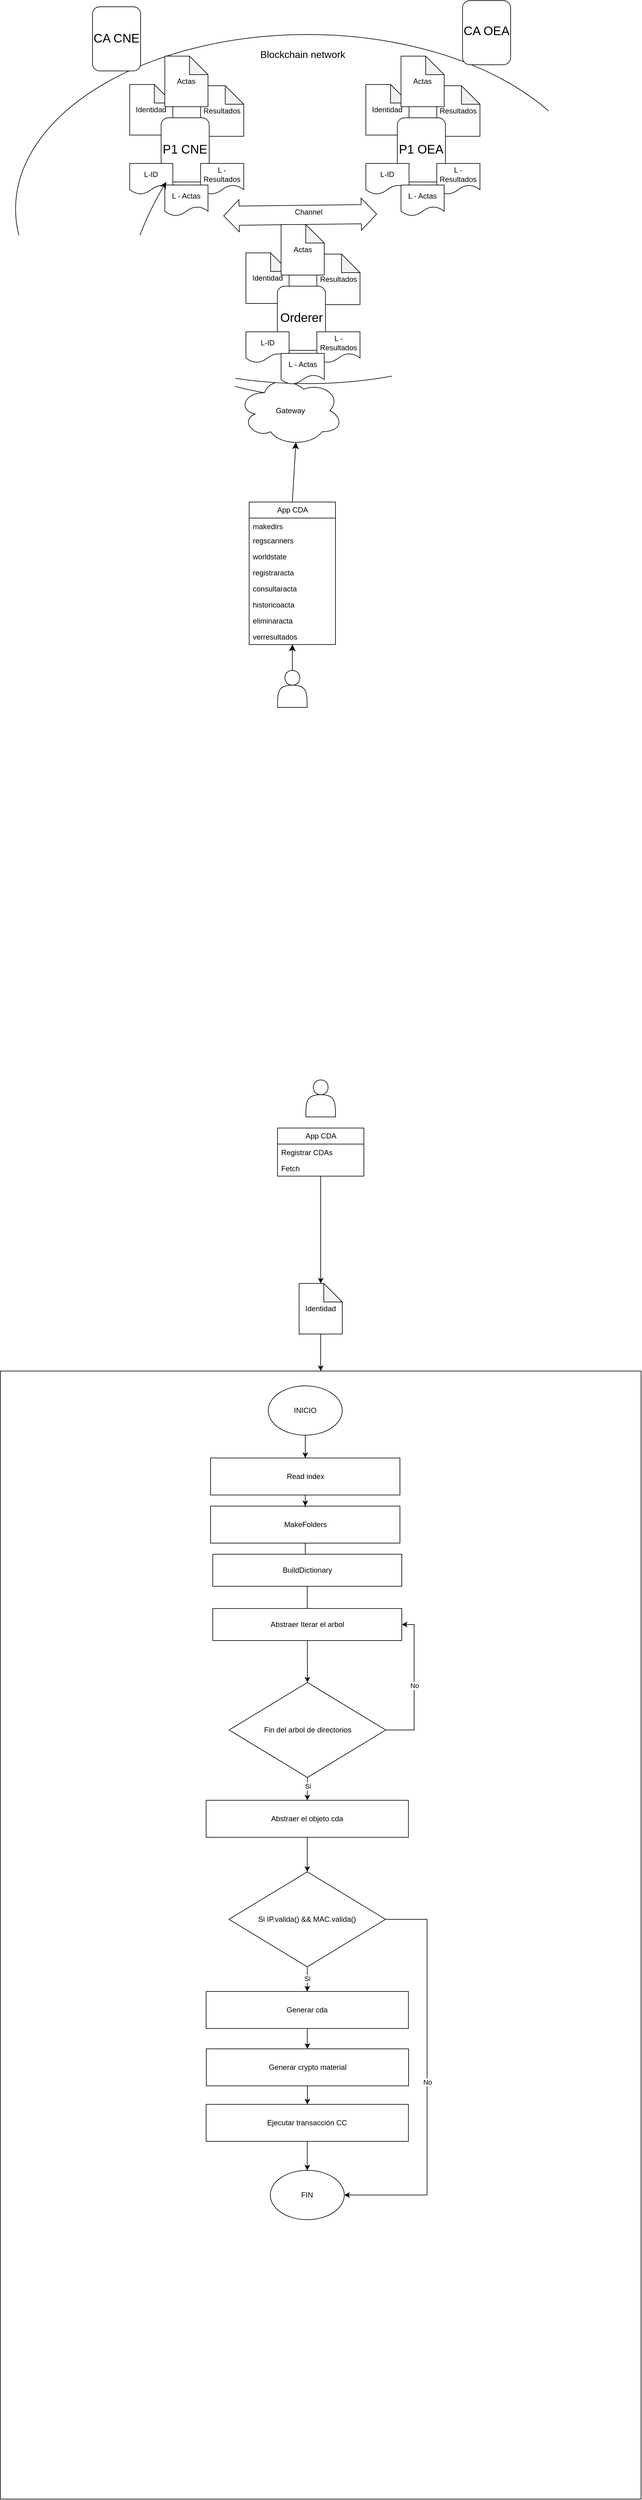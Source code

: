 <mxfile version="24.7.6" pages="2">
  <diagram name="Página-1" id="XdZ1UDOsBOBLOCC2Xxq1">
    <mxGraphModel dx="2905" dy="1943" grid="0" gridSize="10" guides="1" tooltips="1" connect="1" arrows="1" fold="1" page="0" pageScale="1" pageWidth="827" pageHeight="1169" math="0" shadow="0">
      <root>
        <mxCell id="0" />
        <mxCell id="1" parent="0" />
        <mxCell id="zVzXdsSc9gzONHGwE9---6" value="" style="shape=actor;whiteSpace=wrap;html=1;" parent="1" vertex="1">
          <mxGeometry x="326" y="789" width="48" height="60" as="geometry" />
        </mxCell>
        <mxCell id="zVzXdsSc9gzONHGwE9---10" style="edgeStyle=none;curved=1;rounded=0;orthogonalLoop=1;jettySize=auto;html=1;exitX=0.75;exitY=1;exitDx=0;exitDy=0;fontSize=12;startSize=8;endSize=8;" parent="1" edge="1">
          <mxGeometry relative="1" as="geometry">
            <mxPoint x="675.25" y="318" as="sourcePoint" />
            <mxPoint x="675.25" y="318" as="targetPoint" />
          </mxGeometry>
        </mxCell>
        <mxCell id="zVzXdsSc9gzONHGwE9---11" value="App CDA" style="swimlane;fontStyle=0;childLayout=stackLayout;horizontal=1;startSize=26;fillColor=none;horizontalStack=0;resizeParent=1;resizeParentMax=0;resizeLast=0;collapsible=1;marginBottom=0;html=1;" parent="1" vertex="1">
          <mxGeometry x="280" y="516" width="140" height="231" as="geometry">
            <mxRectangle x="278.25" y="513" width="85" height="26" as="alternateBounds" />
          </mxGeometry>
        </mxCell>
        <mxCell id="zVzXdsSc9gzONHGwE9---12" value="makedirs" style="text;strokeColor=none;fillColor=none;align=left;verticalAlign=top;spacingLeft=4;spacingRight=4;overflow=hidden;rotatable=0;points=[[0,0.5],[1,0.5]];portConstraint=eastwest;whiteSpace=wrap;html=1;" parent="zVzXdsSc9gzONHGwE9---11" vertex="1">
          <mxGeometry y="26" width="140" height="23" as="geometry" />
        </mxCell>
        <mxCell id="mU_uN5w__jOVhGOKRO5V-6" value="regscanners" style="text;strokeColor=none;fillColor=none;align=left;verticalAlign=top;spacingLeft=4;spacingRight=4;overflow=hidden;rotatable=0;points=[[0,0.5],[1,0.5]];portConstraint=eastwest;whiteSpace=wrap;html=1;" vertex="1" parent="zVzXdsSc9gzONHGwE9---11">
          <mxGeometry y="49" width="140" height="26" as="geometry" />
        </mxCell>
        <mxCell id="mU_uN5w__jOVhGOKRO5V-7" value="worldstate" style="text;strokeColor=none;fillColor=none;align=left;verticalAlign=top;spacingLeft=4;spacingRight=4;overflow=hidden;rotatable=0;points=[[0,0.5],[1,0.5]];portConstraint=eastwest;whiteSpace=wrap;html=1;" vertex="1" parent="zVzXdsSc9gzONHGwE9---11">
          <mxGeometry y="75" width="140" height="26" as="geometry" />
        </mxCell>
        <mxCell id="mU_uN5w__jOVhGOKRO5V-10" value="registraracta" style="text;strokeColor=none;fillColor=none;align=left;verticalAlign=top;spacingLeft=4;spacingRight=4;overflow=hidden;rotatable=0;points=[[0,0.5],[1,0.5]];portConstraint=eastwest;whiteSpace=wrap;html=1;" vertex="1" parent="zVzXdsSc9gzONHGwE9---11">
          <mxGeometry y="101" width="140" height="26" as="geometry" />
        </mxCell>
        <mxCell id="mU_uN5w__jOVhGOKRO5V-9" value="consultaracta" style="text;strokeColor=none;fillColor=none;align=left;verticalAlign=top;spacingLeft=4;spacingRight=4;overflow=hidden;rotatable=0;points=[[0,0.5],[1,0.5]];portConstraint=eastwest;whiteSpace=wrap;html=1;" vertex="1" parent="zVzXdsSc9gzONHGwE9---11">
          <mxGeometry y="127" width="140" height="26" as="geometry" />
        </mxCell>
        <mxCell id="mU_uN5w__jOVhGOKRO5V-11" value="historicoacta" style="text;strokeColor=none;fillColor=none;align=left;verticalAlign=top;spacingLeft=4;spacingRight=4;overflow=hidden;rotatable=0;points=[[0,0.5],[1,0.5]];portConstraint=eastwest;whiteSpace=wrap;html=1;" vertex="1" parent="zVzXdsSc9gzONHGwE9---11">
          <mxGeometry y="153" width="140" height="26" as="geometry" />
        </mxCell>
        <mxCell id="mU_uN5w__jOVhGOKRO5V-12" value="eliminaracta" style="text;strokeColor=none;fillColor=none;align=left;verticalAlign=top;spacingLeft=4;spacingRight=4;overflow=hidden;rotatable=0;points=[[0,0.5],[1,0.5]];portConstraint=eastwest;whiteSpace=wrap;html=1;" vertex="1" parent="zVzXdsSc9gzONHGwE9---11">
          <mxGeometry y="179" width="140" height="26" as="geometry" />
        </mxCell>
        <mxCell id="mU_uN5w__jOVhGOKRO5V-8" value="verresultados" style="text;strokeColor=none;fillColor=none;align=left;verticalAlign=top;spacingLeft=4;spacingRight=4;overflow=hidden;rotatable=0;points=[[0,0.5],[1,0.5]];portConstraint=eastwest;whiteSpace=wrap;html=1;" vertex="1" parent="zVzXdsSc9gzONHGwE9---11">
          <mxGeometry y="205" width="140" height="26" as="geometry" />
        </mxCell>
        <mxCell id="zVzXdsSc9gzONHGwE9---16" value="Gateway" style="ellipse;shape=cloud;whiteSpace=wrap;html=1;" parent="1" vertex="1">
          <mxGeometry x="262.25" y="310" width="170" height="115" as="geometry" />
        </mxCell>
        <mxCell id="zVzXdsSc9gzONHGwE9---18" value="" style="ellipse;whiteSpace=wrap;html=1;" parent="1" vertex="1">
          <mxGeometry x="-98.75" y="-242" width="946" height="566" as="geometry" />
        </mxCell>
        <mxCell id="zVzXdsSc9gzONHGwE9---19" value="Blockchain network" style="text;strokeColor=none;fillColor=none;html=1;align=center;verticalAlign=middle;whiteSpace=wrap;rounded=0;fontSize=16;" parent="1" vertex="1">
          <mxGeometry x="262.25" y="-225" width="210" height="30" as="geometry" />
        </mxCell>
        <mxCell id="zVzXdsSc9gzONHGwE9---22" value="" style="shape=flexArrow;endArrow=classic;startArrow=classic;html=1;rounded=0;fontSize=12;startSize=8;endSize=8;curved=1;width=31.111;" parent="1" edge="1">
          <mxGeometry width="100" height="100" relative="1" as="geometry">
            <mxPoint x="238.25" y="52" as="sourcePoint" />
            <mxPoint x="487.25" y="49" as="targetPoint" />
          </mxGeometry>
        </mxCell>
        <mxCell id="zVzXdsSc9gzONHGwE9---24" value="Channel" style="edgeLabel;html=1;align=center;verticalAlign=middle;resizable=0;points=[];fontSize=12;" parent="zVzXdsSc9gzONHGwE9---22" vertex="1" connectable="0">
          <mxGeometry x="0.108" y="5" relative="1" as="geometry">
            <mxPoint as="offset" />
          </mxGeometry>
        </mxCell>
        <mxCell id="zVzXdsSc9gzONHGwE9---26" value="Identidad" style="shape=note;whiteSpace=wrap;html=1;backgroundOutline=1;darkOpacity=0.05;" parent="1" vertex="1">
          <mxGeometry x="86.25" y="-161" width="70" height="82" as="geometry" />
        </mxCell>
        <mxCell id="zVzXdsSc9gzONHGwE9---29" value="Resultados" style="shape=note;whiteSpace=wrap;html=1;backgroundOutline=1;darkOpacity=0.05;" parent="1" vertex="1">
          <mxGeometry x="201.25" y="-159" width="70" height="82" as="geometry" />
        </mxCell>
        <mxCell id="zVzXdsSc9gzONHGwE9---30" value="Actas" style="shape=note;whiteSpace=wrap;html=1;backgroundOutline=1;darkOpacity=0.05;" parent="1" vertex="1">
          <mxGeometry x="143.25" y="-207" width="70" height="82" as="geometry" />
        </mxCell>
        <mxCell id="zVzXdsSc9gzONHGwE9---25" value="&lt;p style=&quot;line-height: 150%;&quot;&gt;&lt;font style=&quot;font-size: 20px;&quot;&gt;P1 CNE&lt;/font&gt;&lt;/p&gt;" style="rounded=1;whiteSpace=wrap;html=1;" parent="1" vertex="1">
          <mxGeometry x="137.25" y="-107" width="78" height="104" as="geometry" />
        </mxCell>
        <mxCell id="zVzXdsSc9gzONHGwE9---33" value="L-ID" style="shape=document;whiteSpace=wrap;html=1;boundedLbl=1;" parent="1" vertex="1">
          <mxGeometry x="86.25" y="-33" width="70" height="50" as="geometry" />
        </mxCell>
        <mxCell id="zVzXdsSc9gzONHGwE9---35" value="L - Resultados" style="shape=document;whiteSpace=wrap;html=1;boundedLbl=1;" parent="1" vertex="1">
          <mxGeometry x="201.25" y="-33" width="70" height="50" as="geometry" />
        </mxCell>
        <mxCell id="zVzXdsSc9gzONHGwE9---34" value="L - Actas" style="shape=document;whiteSpace=wrap;html=1;boundedLbl=1;" parent="1" vertex="1">
          <mxGeometry x="143.25" y="2" width="70" height="50" as="geometry" />
        </mxCell>
        <mxCell id="zVzXdsSc9gzONHGwE9---36" value="Identidad" style="shape=note;whiteSpace=wrap;html=1;backgroundOutline=1;darkOpacity=0.05;" parent="1" vertex="1">
          <mxGeometry x="469.25" y="-161" width="70" height="82" as="geometry" />
        </mxCell>
        <mxCell id="zVzXdsSc9gzONHGwE9---37" value="Resultados" style="shape=note;whiteSpace=wrap;html=1;backgroundOutline=1;darkOpacity=0.05;" parent="1" vertex="1">
          <mxGeometry x="584.25" y="-159" width="70" height="82" as="geometry" />
        </mxCell>
        <mxCell id="zVzXdsSc9gzONHGwE9---38" value="Actas" style="shape=note;whiteSpace=wrap;html=1;backgroundOutline=1;darkOpacity=0.05;" parent="1" vertex="1">
          <mxGeometry x="526.25" y="-207" width="70" height="82" as="geometry" />
        </mxCell>
        <mxCell id="zVzXdsSc9gzONHGwE9---39" value="&lt;p style=&quot;line-height: 150%;&quot;&gt;&lt;span style=&quot;font-size: 20px;&quot;&gt;P1 OEA&lt;/span&gt;&lt;/p&gt;" style="rounded=1;whiteSpace=wrap;html=1;" parent="1" vertex="1">
          <mxGeometry x="520.25" y="-107" width="78" height="104" as="geometry" />
        </mxCell>
        <mxCell id="zVzXdsSc9gzONHGwE9---40" value="L-ID" style="shape=document;whiteSpace=wrap;html=1;boundedLbl=1;" parent="1" vertex="1">
          <mxGeometry x="469.25" y="-33" width="70" height="50" as="geometry" />
        </mxCell>
        <mxCell id="zVzXdsSc9gzONHGwE9---41" value="L - Resultados" style="shape=document;whiteSpace=wrap;html=1;boundedLbl=1;" parent="1" vertex="1">
          <mxGeometry x="584.25" y="-33" width="70" height="50" as="geometry" />
        </mxCell>
        <mxCell id="zVzXdsSc9gzONHGwE9---42" value="L - Actas" style="shape=document;whiteSpace=wrap;html=1;boundedLbl=1;" parent="1" vertex="1">
          <mxGeometry x="526.25" y="2" width="70" height="50" as="geometry" />
        </mxCell>
        <mxCell id="zVzXdsSc9gzONHGwE9---43" value="Identidad" style="shape=note;whiteSpace=wrap;html=1;backgroundOutline=1;darkOpacity=0.05;" parent="1" vertex="1">
          <mxGeometry x="274.75" y="112" width="70" height="82" as="geometry" />
        </mxCell>
        <mxCell id="zVzXdsSc9gzONHGwE9---44" value="Resultados" style="shape=note;whiteSpace=wrap;html=1;backgroundOutline=1;darkOpacity=0.05;" parent="1" vertex="1">
          <mxGeometry x="389.75" y="114" width="70" height="82" as="geometry" />
        </mxCell>
        <mxCell id="zVzXdsSc9gzONHGwE9---45" value="Actas" style="shape=note;whiteSpace=wrap;html=1;backgroundOutline=1;darkOpacity=0.05;" parent="1" vertex="1">
          <mxGeometry x="331.75" y="66" width="70" height="82" as="geometry" />
        </mxCell>
        <mxCell id="zVzXdsSc9gzONHGwE9---46" value="&lt;p style=&quot;line-height: 150%;&quot;&gt;&lt;span style=&quot;font-size: 20px;&quot;&gt;Orderer&lt;/span&gt;&lt;/p&gt;" style="rounded=1;whiteSpace=wrap;html=1;" parent="1" vertex="1">
          <mxGeometry x="325.75" y="166" width="78" height="104" as="geometry" />
        </mxCell>
        <mxCell id="zVzXdsSc9gzONHGwE9---47" value="L-ID" style="shape=document;whiteSpace=wrap;html=1;boundedLbl=1;" parent="1" vertex="1">
          <mxGeometry x="274.75" y="240" width="70" height="50" as="geometry" />
        </mxCell>
        <mxCell id="zVzXdsSc9gzONHGwE9---48" value="L - Resultados" style="shape=document;whiteSpace=wrap;html=1;boundedLbl=1;" parent="1" vertex="1">
          <mxGeometry x="389.75" y="240" width="70" height="50" as="geometry" />
        </mxCell>
        <mxCell id="zVzXdsSc9gzONHGwE9---49" value="L - Actas" style="shape=document;whiteSpace=wrap;html=1;boundedLbl=1;" parent="1" vertex="1">
          <mxGeometry x="331.75" y="275" width="70" height="50" as="geometry" />
        </mxCell>
        <mxCell id="zVzXdsSc9gzONHGwE9---50" style="edgeStyle=none;curved=1;rounded=0;orthogonalLoop=1;jettySize=auto;html=1;entryX=0.5;entryY=1;entryDx=0;entryDy=0;fontSize=12;startSize=8;endSize=8;exitX=0.5;exitY=0;exitDx=0;exitDy=0;" parent="1" source="zVzXdsSc9gzONHGwE9---6" target="zVzXdsSc9gzONHGwE9---11" edge="1">
          <mxGeometry relative="1" as="geometry">
            <mxPoint x="335" y="780" as="sourcePoint" />
            <mxPoint x="337.03" y="635" as="targetPoint" />
          </mxGeometry>
        </mxCell>
        <mxCell id="zVzXdsSc9gzONHGwE9---51" style="edgeStyle=none;curved=1;rounded=0;orthogonalLoop=1;jettySize=auto;html=1;exitX=0.5;exitY=0;exitDx=0;exitDy=0;entryX=0.55;entryY=0.95;entryDx=0;entryDy=0;entryPerimeter=0;fontSize=12;startSize=8;endSize=8;" parent="1" source="zVzXdsSc9gzONHGwE9---11" target="zVzXdsSc9gzONHGwE9---16" edge="1">
          <mxGeometry relative="1" as="geometry" />
        </mxCell>
        <mxCell id="-Jm0tUS3hXanBWmtwiXy-42" style="edgeStyle=orthogonalEdgeStyle;rounded=0;orthogonalLoop=1;jettySize=auto;html=1;" parent="1" source="-Jm0tUS3hXanBWmtwiXy-1" target="-Jm0tUS3hXanBWmtwiXy-3" edge="1">
          <mxGeometry relative="1" as="geometry" />
        </mxCell>
        <mxCell id="-Jm0tUS3hXanBWmtwiXy-1" value="Identidad" style="shape=note;whiteSpace=wrap;html=1;backgroundOutline=1;darkOpacity=0.05;" parent="1" vertex="1">
          <mxGeometry x="361" y="1783" width="70" height="82" as="geometry" />
        </mxCell>
        <mxCell id="-Jm0tUS3hXanBWmtwiXy-3" value="" style="rounded=0;whiteSpace=wrap;html=1;" parent="1" vertex="1">
          <mxGeometry x="-123.5" y="1925" width="1039" height="1829" as="geometry" />
        </mxCell>
        <mxCell id="-Jm0tUS3hXanBWmtwiXy-33" style="edgeStyle=orthogonalEdgeStyle;rounded=0;orthogonalLoop=1;jettySize=auto;html=1;" parent="1" source="-Jm0tUS3hXanBWmtwiXy-4" target="-Jm0tUS3hXanBWmtwiXy-31" edge="1">
          <mxGeometry relative="1" as="geometry" />
        </mxCell>
        <mxCell id="-Jm0tUS3hXanBWmtwiXy-4" value="INICIO" style="ellipse;whiteSpace=wrap;html=1;" parent="1" vertex="1">
          <mxGeometry x="311" y="1949" width="120" height="80" as="geometry" />
        </mxCell>
        <mxCell id="-Jm0tUS3hXanBWmtwiXy-8" style="edgeStyle=orthogonalEdgeStyle;rounded=0;orthogonalLoop=1;jettySize=auto;html=1;" parent="1" source="-Jm0tUS3hXanBWmtwiXy-5" target="-Jm0tUS3hXanBWmtwiXy-7" edge="1">
          <mxGeometry relative="1" as="geometry" />
        </mxCell>
        <mxCell id="-Jm0tUS3hXanBWmtwiXy-5" value="MakeFolders" style="rounded=0;whiteSpace=wrap;html=1;" parent="1" vertex="1">
          <mxGeometry x="217.5" y="2144" width="307" height="60" as="geometry" />
        </mxCell>
        <mxCell id="-Jm0tUS3hXanBWmtwiXy-10" style="edgeStyle=orthogonalEdgeStyle;rounded=0;orthogonalLoop=1;jettySize=auto;html=1;exitX=0.5;exitY=1;exitDx=0;exitDy=0;" parent="1" source="-Jm0tUS3hXanBWmtwiXy-7" target="-Jm0tUS3hXanBWmtwiXy-11" edge="1">
          <mxGeometry relative="1" as="geometry">
            <mxPoint x="374.75" y="2308" as="targetPoint" />
          </mxGeometry>
        </mxCell>
        <mxCell id="-Jm0tUS3hXanBWmtwiXy-7" value="BuildDictionary" style="rounded=0;whiteSpace=wrap;html=1;" parent="1" vertex="1">
          <mxGeometry x="221" y="2222" width="306.5" height="52" as="geometry" />
        </mxCell>
        <mxCell id="-Jm0tUS3hXanBWmtwiXy-13" style="edgeStyle=orthogonalEdgeStyle;rounded=0;orthogonalLoop=1;jettySize=auto;html=1;" parent="1" source="-Jm0tUS3hXanBWmtwiXy-11" target="-Jm0tUS3hXanBWmtwiXy-12" edge="1">
          <mxGeometry relative="1" as="geometry" />
        </mxCell>
        <mxCell id="-Jm0tUS3hXanBWmtwiXy-14" value="Si" style="edgeLabel;html=1;align=center;verticalAlign=middle;resizable=0;points=[];" parent="-Jm0tUS3hXanBWmtwiXy-13" vertex="1" connectable="0">
          <mxGeometry x="-0.269" relative="1" as="geometry">
            <mxPoint as="offset" />
          </mxGeometry>
        </mxCell>
        <mxCell id="-Jm0tUS3hXanBWmtwiXy-16" value="No" style="edgeStyle=orthogonalEdgeStyle;rounded=0;orthogonalLoop=1;jettySize=auto;html=1;entryX=1;entryY=0.5;entryDx=0;entryDy=0;" parent="1" source="-Jm0tUS3hXanBWmtwiXy-11" target="-Jm0tUS3hXanBWmtwiXy-15" edge="1">
          <mxGeometry relative="1" as="geometry">
            <Array as="points">
              <mxPoint x="547.5" y="2507" />
              <mxPoint x="547.5" y="2336" />
            </Array>
          </mxGeometry>
        </mxCell>
        <mxCell id="-Jm0tUS3hXanBWmtwiXy-11" value="Fin del arbol de directorios" style="rhombus;whiteSpace=wrap;html=1;" parent="1" vertex="1">
          <mxGeometry x="247.5" y="2430" width="254" height="154" as="geometry" />
        </mxCell>
        <mxCell id="-Jm0tUS3hXanBWmtwiXy-22" style="edgeStyle=orthogonalEdgeStyle;rounded=0;orthogonalLoop=1;jettySize=auto;html=1;" parent="1" source="-Jm0tUS3hXanBWmtwiXy-12" target="-Jm0tUS3hXanBWmtwiXy-19" edge="1">
          <mxGeometry relative="1" as="geometry" />
        </mxCell>
        <mxCell id="-Jm0tUS3hXanBWmtwiXy-12" value="Abstraer el objeto cda" style="rounded=0;whiteSpace=wrap;html=1;" parent="1" vertex="1">
          <mxGeometry x="210.25" y="2621" width="328" height="60" as="geometry" />
        </mxCell>
        <mxCell id="-Jm0tUS3hXanBWmtwiXy-15" value="Abstraer Iterar el arbol" style="rounded=0;whiteSpace=wrap;html=1;" parent="1" vertex="1">
          <mxGeometry x="221" y="2310" width="306.5" height="52" as="geometry" />
        </mxCell>
        <mxCell id="-Jm0tUS3hXanBWmtwiXy-24" style="edgeStyle=orthogonalEdgeStyle;rounded=0;orthogonalLoop=1;jettySize=auto;html=1;" parent="1" source="-Jm0tUS3hXanBWmtwiXy-19" target="-Jm0tUS3hXanBWmtwiXy-23" edge="1">
          <mxGeometry relative="1" as="geometry" />
        </mxCell>
        <mxCell id="-Jm0tUS3hXanBWmtwiXy-25" value="Si" style="edgeLabel;html=1;align=center;verticalAlign=middle;resizable=0;points=[];" parent="-Jm0tUS3hXanBWmtwiXy-24" vertex="1" connectable="0">
          <mxGeometry x="-0.039" y="-1" relative="1" as="geometry">
            <mxPoint as="offset" />
          </mxGeometry>
        </mxCell>
        <mxCell id="-Jm0tUS3hXanBWmtwiXy-35" style="edgeStyle=orthogonalEdgeStyle;rounded=0;orthogonalLoop=1;jettySize=auto;html=1;entryX=1;entryY=0.5;entryDx=0;entryDy=0;" parent="1" source="-Jm0tUS3hXanBWmtwiXy-19" target="-Jm0tUS3hXanBWmtwiXy-30" edge="1">
          <mxGeometry relative="1" as="geometry">
            <Array as="points">
              <mxPoint x="568.5" y="2814" />
              <mxPoint x="568.5" y="3261" />
            </Array>
          </mxGeometry>
        </mxCell>
        <mxCell id="-Jm0tUS3hXanBWmtwiXy-36" value="No" style="edgeLabel;html=1;align=center;verticalAlign=middle;resizable=0;points=[];" parent="-Jm0tUS3hXanBWmtwiXy-35" vertex="1" connectable="0">
          <mxGeometry x="0.021" relative="1" as="geometry">
            <mxPoint as="offset" />
          </mxGeometry>
        </mxCell>
        <mxCell id="-Jm0tUS3hXanBWmtwiXy-19" value="Si IP.valida() &amp;amp;&amp;amp; MAC.valida()" style="rhombus;whiteSpace=wrap;html=1;" parent="1" vertex="1">
          <mxGeometry x="247.25" y="2737" width="254" height="154" as="geometry" />
        </mxCell>
        <mxCell id="-Jm0tUS3hXanBWmtwiXy-27" style="edgeStyle=orthogonalEdgeStyle;rounded=0;orthogonalLoop=1;jettySize=auto;html=1;" parent="1" source="-Jm0tUS3hXanBWmtwiXy-23" target="-Jm0tUS3hXanBWmtwiXy-26" edge="1">
          <mxGeometry relative="1" as="geometry" />
        </mxCell>
        <mxCell id="-Jm0tUS3hXanBWmtwiXy-23" value="Generar cda" style="rounded=0;whiteSpace=wrap;html=1;" parent="1" vertex="1">
          <mxGeometry x="210.25" y="2931" width="328" height="60" as="geometry" />
        </mxCell>
        <mxCell id="-Jm0tUS3hXanBWmtwiXy-29" style="edgeStyle=orthogonalEdgeStyle;rounded=0;orthogonalLoop=1;jettySize=auto;html=1;" parent="1" source="-Jm0tUS3hXanBWmtwiXy-26" target="-Jm0tUS3hXanBWmtwiXy-28" edge="1">
          <mxGeometry relative="1" as="geometry" />
        </mxCell>
        <mxCell id="-Jm0tUS3hXanBWmtwiXy-26" value="Generar crypto material" style="rounded=0;whiteSpace=wrap;html=1;" parent="1" vertex="1">
          <mxGeometry x="210.5" y="3024" width="328" height="60" as="geometry" />
        </mxCell>
        <mxCell id="-Jm0tUS3hXanBWmtwiXy-34" style="edgeStyle=orthogonalEdgeStyle;rounded=0;orthogonalLoop=1;jettySize=auto;html=1;" parent="1" source="-Jm0tUS3hXanBWmtwiXy-28" target="-Jm0tUS3hXanBWmtwiXy-30" edge="1">
          <mxGeometry relative="1" as="geometry" />
        </mxCell>
        <mxCell id="-Jm0tUS3hXanBWmtwiXy-28" value="Ejecutar transacción CC" style="rounded=0;whiteSpace=wrap;html=1;" parent="1" vertex="1">
          <mxGeometry x="210.25" y="3114" width="328" height="60" as="geometry" />
        </mxCell>
        <mxCell id="-Jm0tUS3hXanBWmtwiXy-30" value="FIN" style="ellipse;whiteSpace=wrap;html=1;" parent="1" vertex="1">
          <mxGeometry x="314.25" y="3221" width="120" height="80" as="geometry" />
        </mxCell>
        <mxCell id="-Jm0tUS3hXanBWmtwiXy-32" style="edgeStyle=orthogonalEdgeStyle;rounded=0;orthogonalLoop=1;jettySize=auto;html=1;" parent="1" source="-Jm0tUS3hXanBWmtwiXy-31" target="-Jm0tUS3hXanBWmtwiXy-5" edge="1">
          <mxGeometry relative="1" as="geometry" />
        </mxCell>
        <mxCell id="-Jm0tUS3hXanBWmtwiXy-31" value="Read index" style="rounded=0;whiteSpace=wrap;html=1;" parent="1" vertex="1">
          <mxGeometry x="217.5" y="2066" width="307" height="60" as="geometry" />
        </mxCell>
        <mxCell id="-Jm0tUS3hXanBWmtwiXy-37" value="" style="shape=actor;whiteSpace=wrap;html=1;" parent="1" vertex="1">
          <mxGeometry x="372" y="1453" width="48" height="60" as="geometry" />
        </mxCell>
        <mxCell id="-Jm0tUS3hXanBWmtwiXy-41" style="edgeStyle=orthogonalEdgeStyle;rounded=0;orthogonalLoop=1;jettySize=auto;html=1;" parent="1" source="-Jm0tUS3hXanBWmtwiXy-38" target="-Jm0tUS3hXanBWmtwiXy-1" edge="1">
          <mxGeometry relative="1" as="geometry" />
        </mxCell>
        <mxCell id="-Jm0tUS3hXanBWmtwiXy-38" value="App CDA" style="swimlane;fontStyle=0;childLayout=stackLayout;horizontal=1;startSize=26;fillColor=none;horizontalStack=0;resizeParent=1;resizeParentMax=0;resizeLast=0;collapsible=1;marginBottom=0;html=1;" parent="1" vertex="1">
          <mxGeometry x="326" y="1531" width="140" height="78" as="geometry">
            <mxRectangle x="-166" y="293" width="85" height="26" as="alternateBounds" />
          </mxGeometry>
        </mxCell>
        <mxCell id="-Jm0tUS3hXanBWmtwiXy-39" value="Registrar CDAs" style="text;strokeColor=none;fillColor=none;align=left;verticalAlign=top;spacingLeft=4;spacingRight=4;overflow=hidden;rotatable=0;points=[[0,0.5],[1,0.5]];portConstraint=eastwest;whiteSpace=wrap;html=1;" parent="-Jm0tUS3hXanBWmtwiXy-38" vertex="1">
          <mxGeometry y="26" width="140" height="26" as="geometry" />
        </mxCell>
        <mxCell id="-Jm0tUS3hXanBWmtwiXy-40" value="Fetch" style="text;strokeColor=none;fillColor=none;align=left;verticalAlign=top;spacingLeft=4;spacingRight=4;overflow=hidden;rotatable=0;points=[[0,0.5],[1,0.5]];portConstraint=eastwest;whiteSpace=wrap;html=1;" parent="-Jm0tUS3hXanBWmtwiXy-38" vertex="1">
          <mxGeometry y="52" width="140" height="26" as="geometry" />
        </mxCell>
        <mxCell id="zVzXdsSc9gzONHGwE9---20" style="edgeStyle=none;curved=1;rounded=0;orthogonalLoop=1;jettySize=auto;html=1;exitX=0.25;exitY=0.25;exitDx=0;exitDy=0;exitPerimeter=0;fontSize=12;startSize=8;endSize=8;" parent="1" source="zVzXdsSc9gzONHGwE9---16" target="zVzXdsSc9gzONHGwE9---25" edge="1">
          <mxGeometry relative="1" as="geometry">
            <Array as="points">
              <mxPoint x="-22" y="281" />
            </Array>
          </mxGeometry>
        </mxCell>
        <mxCell id="mU_uN5w__jOVhGOKRO5V-13" value="&lt;p style=&quot;line-height: 150%;&quot;&gt;&lt;span style=&quot;font-size: 20px;&quot;&gt;CA OEA&lt;/span&gt;&lt;span style=&quot;color: rgba(0, 0, 0, 0); font-family: monospace; font-size: 0px; text-align: start; text-wrap: nowrap; background-color: initial;&quot;&gt;%3CmxGraphModel%3E%3Croot%3E%3CmxCell%20id%3D%220%22%2F%3E%3CmxCell%20id%3D%221%22%20parent%3D%220%22%2F%3E%3CmxCell%20id%3D%222%22%20value%3D%22%26lt%3Bp%20style%3D%26quot%3Bline-height%3A%20150%25%3B%26quot%3B%26gt%3B%26lt%3Bspan%20style%3D%26quot%3Bfont-size%3A%2020px%3B%26quot%3B%26gt%3BP1%20OEA%26lt%3B%2Fspan%26gt%3B%26lt%3B%2Fp%26gt%3B%22%20style%3D%22rounded%3D1%3BwhiteSpace%3Dwrap%3Bhtml%3D1%3B%22%20vertex%3D%221%22%20parent%3D%221%22%3E%3CmxGeometry%20x%3D%22520.25%22%20y%3D%22-107%22%20width%3D%2278%22%20height%3D%22104%22%20as%3D%22geometry%22%2F%3E%3C%2FmxCell%3E%3C%2Froot%3E%3C%2FmxGraphModel%3E&lt;/span&gt;&lt;/p&gt;" style="rounded=1;whiteSpace=wrap;html=1;" vertex="1" parent="1">
          <mxGeometry x="626" y="-297" width="78" height="104" as="geometry" />
        </mxCell>
        <mxCell id="mU_uN5w__jOVhGOKRO5V-14" value="&lt;p style=&quot;line-height: 150%;&quot;&gt;&lt;span style=&quot;font-size: 20px;&quot;&gt;CA CNE&lt;/span&gt;&lt;/p&gt;" style="rounded=1;whiteSpace=wrap;html=1;" vertex="1" parent="1">
          <mxGeometry x="26" y="-287" width="78" height="104" as="geometry" />
        </mxCell>
      </root>
    </mxGraphModel>
  </diagram>
  <diagram id="H3XCa2MfnBZwOfhF3bOi" name="Página-2">
    <mxGraphModel dx="3253" dy="1971" grid="0" gridSize="10" guides="1" tooltips="1" connect="1" arrows="1" fold="1" page="0" pageScale="1" pageWidth="827" pageHeight="1169" math="0" shadow="0">
      <root>
        <mxCell id="0" />
        <mxCell id="1" parent="0" />
        <mxCell id="80vL3yTVSTLr6FfM0Hsz-7" value="" style="rounded=0;whiteSpace=wrap;html=1;" vertex="1" parent="1">
          <mxGeometry x="-1937" y="-236" width="801" height="598" as="geometry" />
        </mxCell>
        <mxCell id="-lCOT6vlB-iXjuqUAp5m-1" value="" style="shape=actor;whiteSpace=wrap;html=1;" vertex="1" parent="1">
          <mxGeometry x="-1862" y="-911.5" width="40" height="60" as="geometry" />
        </mxCell>
        <mxCell id="yI7fVI97J7v9_OZ5D8Dt-1" value="Host App" style="swimlane;whiteSpace=wrap;html=1;" vertex="1" parent="1">
          <mxGeometry x="-1657" y="-922" width="143" height="96" as="geometry" />
        </mxCell>
        <mxCell id="JZ0YHBLF0AuRVK2ElR09-5" value="&lt;span style=&quot;font-size: 12px; text-align: left; text-wrap: wrap;&quot;&gt;Iniciar&lt;/span&gt;" style="text;html=1;align=center;verticalAlign=middle;resizable=0;points=[];autosize=1;strokeColor=none;fillColor=none;fontSize=16;" vertex="1" parent="yI7fVI97J7v9_OZ5D8Dt-1">
          <mxGeometry x="46.5" y="40" width="50" height="31" as="geometry" />
        </mxCell>
        <mxCell id="yI7fVI97J7v9_OZ5D8Dt-2" value="" style="fontColor=#0066CC;verticalAlign=top;verticalLabelPosition=bottom;labelPosition=center;align=center;html=1;outlineConnect=0;fillColor=#CCCCCC;strokeColor=#6881B3;gradientColor=none;gradientDirection=north;strokeWidth=2;shape=mxgraph.networks.scanner;" vertex="1" parent="1">
          <mxGeometry x="-1788" y="-911.5" width="100" height="75" as="geometry" />
        </mxCell>
        <mxCell id="yI7fVI97J7v9_OZ5D8Dt-3" value="" style="image;html=1;image=img/lib/clip_art/computers/Server_Rack_128x128.png" vertex="1" parent="1">
          <mxGeometry x="-1257" y="-914" width="80" height="80" as="geometry" />
        </mxCell>
        <mxCell id="yI7fVI97J7v9_OZ5D8Dt-4" value="" style="endArrow=classic;startArrow=classic;html=1;rounded=0;fontSize=12;startSize=8;endSize=8;curved=1;exitX=1;exitY=0.5;exitDx=0;exitDy=0;entryX=0;entryY=0.5;entryDx=0;entryDy=0;" edge="1" parent="1" source="yI7fVI97J7v9_OZ5D8Dt-1" target="yI7fVI97J7v9_OZ5D8Dt-3">
          <mxGeometry width="50" height="50" relative="1" as="geometry">
            <mxPoint x="-1513" y="-447" as="sourcePoint" />
            <mxPoint x="-1319" y="-870" as="targetPoint" />
          </mxGeometry>
        </mxCell>
        <mxCell id="yI7fVI97J7v9_OZ5D8Dt-12" value="API WEB" style="edgeLabel;html=1;align=center;verticalAlign=middle;resizable=0;points=[];fontSize=12;" vertex="1" connectable="0" parent="yI7fVI97J7v9_OZ5D8Dt-4">
          <mxGeometry x="0.013" y="-1" relative="1" as="geometry">
            <mxPoint as="offset" />
          </mxGeometry>
        </mxCell>
        <mxCell id="yI7fVI97J7v9_OZ5D8Dt-8" value="" style="shape=actor;whiteSpace=wrap;html=1;" vertex="1" parent="1">
          <mxGeometry x="-1873" y="-452.5" width="40" height="60" as="geometry" />
        </mxCell>
        <mxCell id="yI7fVI97J7v9_OZ5D8Dt-9" value="Host App" style="swimlane;whiteSpace=wrap;html=1;" vertex="1" parent="1">
          <mxGeometry x="-1668" y="-463" width="143" height="96" as="geometry" />
        </mxCell>
        <mxCell id="yI7fVI97J7v9_OZ5D8Dt-10" value="" style="fontColor=#0066CC;verticalAlign=top;verticalLabelPosition=bottom;labelPosition=center;align=center;html=1;outlineConnect=0;fillColor=#CCCCCC;strokeColor=#6881B3;gradientColor=none;gradientDirection=north;strokeWidth=2;shape=mxgraph.networks.scanner;" vertex="1" parent="1">
          <mxGeometry x="-1799" y="-452.5" width="100" height="75" as="geometry" />
        </mxCell>
        <mxCell id="yI7fVI97J7v9_OZ5D8Dt-11" value="IP+MAC" style="html=1;verticalLabelPosition=bottom;align=center;labelBackgroundColor=#ffffff;verticalAlign=top;strokeWidth=2;strokeColor=#0080F0;shadow=0;dashed=0;shape=mxgraph.ios7.icons.document;" vertex="1" parent="1">
          <mxGeometry x="-1405" y="-986" width="21" height="30" as="geometry" />
        </mxCell>
        <mxCell id="yI7fVI97J7v9_OZ5D8Dt-13" value="" style="shape=flexArrow;endArrow=classic;html=1;rounded=0;fontSize=12;startSize=8;endSize=8;curved=1;" edge="1" parent="1">
          <mxGeometry width="50" height="50" relative="1" as="geometry">
            <mxPoint x="-1431" y="-914" as="sourcePoint" />
            <mxPoint x="-1335" y="-914" as="targetPoint" />
          </mxGeometry>
        </mxCell>
        <mxCell id="yI7fVI97J7v9_OZ5D8Dt-16" value="PUBKEY" style="html=1;verticalLabelPosition=bottom;align=center;labelBackgroundColor=#ffffff;verticalAlign=top;strokeWidth=2;strokeColor=#0080F0;shadow=0;dashed=0;shape=mxgraph.ios7.icons.document;" vertex="1" parent="1">
          <mxGeometry x="-1433" y="-856" width="21" height="30" as="geometry" />
        </mxCell>
        <mxCell id="yI7fVI97J7v9_OZ5D8Dt-17" value="" style="shape=flexArrow;endArrow=classic;html=1;rounded=0;fontSize=12;startSize=8;endSize=8;curved=1;" edge="1" parent="1">
          <mxGeometry width="50" height="50" relative="1" as="geometry">
            <mxPoint x="-1328.0" y="-783" as="sourcePoint" />
            <mxPoint x="-1424.0" y="-783" as="targetPoint" />
          </mxGeometry>
        </mxCell>
        <mxCell id="yI7fVI97J7v9_OZ5D8Dt-18" value="PRIVKEY" style="html=1;verticalLabelPosition=bottom;align=center;labelBackgroundColor=#ffffff;verticalAlign=top;strokeWidth=2;strokeColor=#0080F0;shadow=0;dashed=0;shape=mxgraph.ios7.icons.document;" vertex="1" parent="1">
          <mxGeometry x="-1379" y="-856" width="21" height="30" as="geometry" />
        </mxCell>
        <mxCell id="yI7fVI97J7v9_OZ5D8Dt-19" value="CERT" style="html=1;verticalLabelPosition=bottom;align=center;labelBackgroundColor=#ffffff;verticalAlign=top;strokeWidth=2;strokeColor=#0080F0;shadow=0;dashed=0;shape=mxgraph.ios7.icons.document;" vertex="1" parent="1">
          <mxGeometry x="-1330" y="-856" width="21" height="30" as="geometry" />
        </mxCell>
        <mxCell id="yI7fVI97J7v9_OZ5D8Dt-20" value="Fabric Gateway App" style="swimlane;whiteSpace=wrap;html=1;" vertex="1" parent="1">
          <mxGeometry x="-1115" y="-914" width="122" height="73" as="geometry" />
        </mxCell>
        <mxCell id="6T7zjQsh9DbRlesboCI1-2" value="&lt;span style=&quot;font-size: 12px; text-align: left; text-wrap: wrap;&quot;&gt;regscanners&lt;/span&gt;" style="text;html=1;align=center;verticalAlign=middle;resizable=0;points=[];autosize=1;strokeColor=none;fillColor=none;fontSize=16;" vertex="1" parent="yI7fVI97J7v9_OZ5D8Dt-20">
          <mxGeometry x="19" y="32" width="84" height="31" as="geometry" />
        </mxCell>
        <mxCell id="yI7fVI97J7v9_OZ5D8Dt-21" value="" style="triangle;whiteSpace=wrap;html=1;flipH=1;" vertex="1" parent="1">
          <mxGeometry x="-1188" y="-914" width="66" height="76" as="geometry" />
        </mxCell>
        <mxCell id="6T7zjQsh9DbRlesboCI1-3" value="" style="ellipse;whiteSpace=wrap;html=1;" vertex="1" parent="1">
          <mxGeometry x="-813" y="-952" width="257" height="168" as="geometry" />
        </mxCell>
        <mxCell id="6T7zjQsh9DbRlesboCI1-5" value="" style="endArrow=classic;html=1;rounded=0;fontSize=12;startSize=8;endSize=8;curved=1;entryX=0.056;entryY=0.485;entryDx=0;entryDy=0;entryPerimeter=0;" edge="1" parent="1" target="JZ0YHBLF0AuRVK2ElR09-6">
          <mxGeometry width="50" height="50" relative="1" as="geometry">
            <mxPoint x="-995" y="-869" as="sourcePoint" />
            <mxPoint x="-764" y="-788" as="targetPoint" />
          </mxGeometry>
        </mxCell>
        <mxCell id="6T7zjQsh9DbRlesboCI1-6" value="&lt;span style=&quot;font-size: 12px; text-wrap: wrap;&quot;&gt;Blockchain Network&lt;/span&gt;" style="text;html=1;align=center;verticalAlign=middle;resizable=0;points=[];autosize=1;strokeColor=none;fillColor=none;fontSize=16;" vertex="1" parent="1">
          <mxGeometry x="-733.5" y="-989.5" width="123" height="31" as="geometry" />
        </mxCell>
        <mxCell id="JZ0YHBLF0AuRVK2ElR09-1" value="&lt;p style=&quot;line-height: 150%;&quot;&gt;&lt;font style=&quot;font-size: 11px;&quot;&gt;P1 CNE&lt;/font&gt;&lt;/p&gt;" style="rounded=1;whiteSpace=wrap;html=1;" vertex="1" parent="1">
          <mxGeometry x="-719" y="-911.5" width="50" height="81" as="geometry" />
        </mxCell>
        <mxCell id="JZ0YHBLF0AuRVK2ElR09-2" value="&lt;font style=&quot;font-size: 9px;&quot;&gt;Identidad&lt;/font&gt;" style="shape=note;whiteSpace=wrap;html=1;backgroundOutline=1;darkOpacity=0.05;" vertex="1" parent="1">
          <mxGeometry x="-765" y="-952" width="46" height="77" as="geometry" />
        </mxCell>
        <mxCell id="JZ0YHBLF0AuRVK2ElR09-3" value="&lt;font style=&quot;font-size: 9px;&quot;&gt;L-ID&lt;/font&gt;" style="shape=document;whiteSpace=wrap;html=1;boundedLbl=1;" vertex="1" parent="1">
          <mxGeometry x="-763" y="-851.5" width="42" height="41" as="geometry" />
        </mxCell>
        <mxCell id="JZ0YHBLF0AuRVK2ElR09-6" value="Gateway" style="ellipse;shape=cloud;whiteSpace=wrap;html=1;" vertex="1" parent="1">
          <mxGeometry x="-891" y="-890" width="69" height="49" as="geometry" />
        </mxCell>
        <mxCell id="JZ0YHBLF0AuRVK2ElR09-7" value="" style="endArrow=classic;html=1;rounded=0;fontSize=12;startSize=8;endSize=8;curved=1;exitX=0.963;exitY=0.533;exitDx=0;exitDy=0;exitPerimeter=0;entryX=0.067;entryY=0.643;entryDx=0;entryDy=0;entryPerimeter=0;" edge="1" parent="1" source="JZ0YHBLF0AuRVK2ElR09-6" target="JZ0YHBLF0AuRVK2ElR09-1">
          <mxGeometry width="50" height="50" relative="1" as="geometry">
            <mxPoint x="-861" y="-772" as="sourcePoint" />
            <mxPoint x="-811" y="-822" as="targetPoint" />
          </mxGeometry>
        </mxCell>
        <mxCell id="JZ0YHBLF0AuRVK2ElR09-8" value="" style="endArrow=classic;startArrow=classic;html=1;rounded=0;fontSize=12;startSize=8;endSize=8;curved=1;exitX=1;exitY=0.5;exitDx=0;exitDy=0;entryX=0;entryY=0.5;entryDx=0;entryDy=0;" edge="1" parent="1">
          <mxGeometry width="50" height="50" relative="1" as="geometry">
            <mxPoint x="-1523" y="-419" as="sourcePoint" />
            <mxPoint x="-1266" y="-419" as="targetPoint" />
          </mxGeometry>
        </mxCell>
        <mxCell id="JZ0YHBLF0AuRVK2ElR09-9" value="API WEB" style="edgeLabel;html=1;align=center;verticalAlign=middle;resizable=0;points=[];fontSize=12;" vertex="1" connectable="0" parent="JZ0YHBLF0AuRVK2ElR09-8">
          <mxGeometry x="0.013" y="-1" relative="1" as="geometry">
            <mxPoint as="offset" />
          </mxGeometry>
        </mxCell>
        <mxCell id="JZ0YHBLF0AuRVK2ElR09-10" value="TIFF" style="html=1;verticalLabelPosition=bottom;align=center;labelBackgroundColor=#ffffff;verticalAlign=top;strokeWidth=2;strokeColor=#0080F0;shadow=0;dashed=0;shape=mxgraph.ios7.icons.document;" vertex="1" parent="1">
          <mxGeometry x="-1400" y="-520" width="21" height="30" as="geometry" />
        </mxCell>
        <mxCell id="JZ0YHBLF0AuRVK2ElR09-11" value="" style="shape=flexArrow;endArrow=classic;html=1;rounded=0;fontSize=12;startSize=8;endSize=8;curved=1;" edge="1" parent="1">
          <mxGeometry width="50" height="50" relative="1" as="geometry">
            <mxPoint x="-1433" y="-450" as="sourcePoint" />
            <mxPoint x="-1337" y="-450" as="targetPoint" />
          </mxGeometry>
        </mxCell>
        <mxCell id="JZ0YHBLF0AuRVK2ElR09-12" value="" style="image;html=1;image=img/lib/clip_art/computers/Server_Rack_128x128.png" vertex="1" parent="1">
          <mxGeometry x="-1268" y="-462.5" width="80" height="80" as="geometry" />
        </mxCell>
        <mxCell id="JZ0YHBLF0AuRVK2ElR09-13" value="Fabric Gateway App" style="swimlane;whiteSpace=wrap;html=1;" vertex="1" parent="1">
          <mxGeometry x="-1033" y="-476" width="122" height="73" as="geometry" />
        </mxCell>
        <mxCell id="JZ0YHBLF0AuRVK2ElR09-14" value="&lt;div style=&quot;text-align: left;&quot;&gt;&lt;span style=&quot;background-color: initial; font-size: 12px; text-wrap: wrap;&quot;&gt;registraracta&lt;/span&gt;&lt;/div&gt;" style="text;html=1;align=center;verticalAlign=middle;resizable=0;points=[];autosize=1;strokeColor=none;fillColor=none;fontSize=16;" vertex="1" parent="JZ0YHBLF0AuRVK2ElR09-13">
          <mxGeometry x="14" y="27.5" width="85" height="31" as="geometry" />
        </mxCell>
        <mxCell id="JZ0YHBLF0AuRVK2ElR09-15" value="" style="triangle;whiteSpace=wrap;html=1;flipH=1;" vertex="1" parent="1">
          <mxGeometry x="-1200" y="-472.5" width="156" height="76" as="geometry" />
        </mxCell>
        <mxCell id="JZ0YHBLF0AuRVK2ElR09-23" value="" style="ellipse;whiteSpace=wrap;html=1;" vertex="1" parent="1">
          <mxGeometry x="-1075" y="151.5" width="267" height="170.5" as="geometry" />
        </mxCell>
        <mxCell id="JZ0YHBLF0AuRVK2ElR09-24" value="" style="endArrow=classic;html=1;rounded=0;fontSize=12;startSize=8;endSize=8;curved=1;entryX=0.4;entryY=0.1;entryDx=0;entryDy=0;entryPerimeter=0;exitX=0.468;exitY=1.126;exitDx=0;exitDy=0;exitPerimeter=0;" edge="1" parent="1" target="JZ0YHBLF0AuRVK2ElR09-29" source="JZ0YHBLF0AuRVK2ElR09-48">
          <mxGeometry width="50" height="50" relative="1" as="geometry">
            <mxPoint x="-1386.999" y="235.911" as="sourcePoint" />
            <mxPoint x="-1089.35" y="312.5" as="targetPoint" />
          </mxGeometry>
        </mxCell>
        <mxCell id="JZ0YHBLF0AuRVK2ElR09-25" value="&lt;span style=&quot;font-size: 12px; text-wrap: wrap;&quot;&gt;Blockchain Network&lt;/span&gt;" style="text;html=1;align=center;verticalAlign=middle;resizable=0;points=[];autosize=1;strokeColor=none;fillColor=none;fontSize=16;" vertex="1" parent="1">
          <mxGeometry x="-998.0" y="338" width="123" height="31" as="geometry" />
        </mxCell>
        <mxCell id="JZ0YHBLF0AuRVK2ElR09-27" value="&lt;font size=&quot;1&quot;&gt;Actas&lt;/font&gt;" style="shape=note;whiteSpace=wrap;html=1;backgroundOutline=1;darkOpacity=0.05;" vertex="1" parent="1">
          <mxGeometry x="-1018.0" y="151.5" width="46" height="77" as="geometry" />
        </mxCell>
        <mxCell id="JZ0YHBLF0AuRVK2ElR09-28" value="&lt;font style=&quot;font-size: 10px;&quot;&gt;L - Actas&lt;/font&gt;" style="shape=document;whiteSpace=wrap;html=1;boundedLbl=1;" vertex="1" parent="1">
          <mxGeometry x="-1015.0" y="252" width="42" height="41" as="geometry" />
        </mxCell>
        <mxCell id="JZ0YHBLF0AuRVK2ElR09-29" value="Gateway" style="ellipse;shape=cloud;whiteSpace=wrap;html=1;" vertex="1" parent="1">
          <mxGeometry x="-987.2" y="106" width="69" height="49" as="geometry" />
        </mxCell>
        <mxCell id="JZ0YHBLF0AuRVK2ElR09-30" value="" style="endArrow=classic;html=1;rounded=0;fontSize=12;startSize=8;endSize=8;curved=1;exitX=0.55;exitY=0.95;exitDx=0;exitDy=0;exitPerimeter=0;entryX=1.039;entryY=0.602;entryDx=0;entryDy=0;entryPerimeter=0;" edge="1" parent="1" source="JZ0YHBLF0AuRVK2ElR09-29" target="JZ0YHBLF0AuRVK2ElR09-26">
          <mxGeometry width="50" height="50" relative="1" as="geometry">
            <mxPoint x="-1076.553" y="239.617" as="sourcePoint" />
            <mxPoint x="-1063.0" y="281.5" as="targetPoint" />
            <Array as="points">
              <mxPoint x="-868.2" y="171" />
            </Array>
          </mxGeometry>
        </mxCell>
        <mxCell id="JZ0YHBLF0AuRVK2ElR09-35" value="" style="shape=flexArrow;endArrow=classic;html=1;rounded=0;fontSize=12;startSize=8;endSize=8;curved=1;exitX=0.5;exitY=1;exitDx=0;exitDy=0;entryX=0.467;entryY=0.02;entryDx=0;entryDy=0;entryPerimeter=0;" edge="1" parent="1" source="JZ0YHBLF0AuRVK2ElR09-13">
          <mxGeometry width="50" height="50" relative="1" as="geometry">
            <mxPoint x="-978" y="-403" as="sourcePoint" />
            <mxPoint x="-973.549" y="-346.38" as="targetPoint" />
          </mxGeometry>
        </mxCell>
        <mxCell id="JZ0YHBLF0AuRVK2ElR09-36" value="Verificar certificado" style="text;html=1;align=center;verticalAlign=middle;resizable=0;points=[];autosize=1;strokeColor=none;fillColor=none;fontSize=16;" vertex="1" parent="1">
          <mxGeometry x="-1039" y="-347" width="153" height="31" as="geometry" />
        </mxCell>
        <mxCell id="JZ0YHBLF0AuRVK2ElR09-41" value="Firmar acta" style="text;html=1;align=center;verticalAlign=middle;resizable=0;points=[];autosize=1;strokeColor=none;fillColor=none;fontSize=16;" vertex="1" parent="1">
          <mxGeometry x="-1011" y="-263" width="99" height="31" as="geometry" />
        </mxCell>
        <mxCell id="JZ0YHBLF0AuRVK2ElR09-42" value="" style="shape=flexArrow;endArrow=classic;html=1;rounded=0;fontSize=12;startSize=8;endSize=8;curved=1;exitX=0.5;exitY=1;exitDx=0;exitDy=0;" edge="1" parent="1">
          <mxGeometry width="50" height="50" relative="1" as="geometry">
            <mxPoint x="-969" y="-316" as="sourcePoint" />
            <mxPoint x="-969" y="-274" as="targetPoint" />
          </mxGeometry>
        </mxCell>
        <mxCell id="JZ0YHBLF0AuRVK2ElR09-43" value="TIFF" style="html=1;verticalLabelPosition=bottom;align=center;labelBackgroundColor=#ffffff;verticalAlign=top;strokeWidth=2;strokeColor=#0080F0;shadow=0;dashed=0;shape=mxgraph.ios7.icons.document;flipV=0;flipH=0;" vertex="1" parent="1">
          <mxGeometry x="-778" y="-266" width="21" height="30" as="geometry" />
        </mxCell>
        <mxCell id="JZ0YHBLF0AuRVK2ElR09-44" value="IPFS" style="shape=cylinder3;whiteSpace=wrap;html=1;boundedLbl=1;backgroundOutline=1;size=15;" vertex="1" parent="1">
          <mxGeometry x="-635" y="-209" width="60" height="80" as="geometry" />
        </mxCell>
        <mxCell id="JZ0YHBLF0AuRVK2ElR09-47" value="" style="shape=flexArrow;endArrow=classic;html=1;rounded=0;fontSize=12;startSize=8;endSize=8;curved=1;exitX=0.5;exitY=1;exitDx=0;exitDy=0;" edge="1" parent="1">
          <mxGeometry width="50" height="50" relative="1" as="geometry">
            <mxPoint x="-962.95" y="-234" as="sourcePoint" />
            <mxPoint x="-962.95" y="-192" as="targetPoint" />
          </mxGeometry>
        </mxCell>
        <mxCell id="JZ0YHBLF0AuRVK2ElR09-48" value="Enviar a IPFS" style="text;html=1;align=center;verticalAlign=middle;resizable=0;points=[];autosize=1;strokeColor=none;fillColor=none;fontSize=16;" vertex="1" parent="1">
          <mxGeometry x="-1018" y="-182" width="117" height="31" as="geometry" />
        </mxCell>
        <mxCell id="JZ0YHBLF0AuRVK2ElR09-49" value="" style="endArrow=classic;startArrow=classic;html=1;rounded=0;fontSize=12;startSize=8;endSize=8;curved=1;" edge="1" parent="1" source="JZ0YHBLF0AuRVK2ElR09-48" target="JZ0YHBLF0AuRVK2ElR09-44">
          <mxGeometry width="50" height="50" relative="1" as="geometry">
            <mxPoint x="-630.692" y="-202.307" as="sourcePoint" />
            <mxPoint x="-556.373" y="-207.671" as="targetPoint" />
          </mxGeometry>
        </mxCell>
        <mxCell id="JZ0YHBLF0AuRVK2ElR09-50" value="CID" style="html=1;verticalLabelPosition=bottom;align=center;labelBackgroundColor=#ffffff;verticalAlign=top;strokeWidth=2;strokeColor=#0080F0;shadow=0;dashed=0;shape=mxgraph.ios7.icons.document;flipV=0;flipH=0;" vertex="1" parent="1">
          <mxGeometry x="-775" y="-157" width="21" height="30" as="geometry" />
        </mxCell>
        <mxCell id="JZ0YHBLF0AuRVK2ElR09-53" value="" style="shape=flexArrow;endArrow=classic;html=1;rounded=0;fontSize=12;startSize=8;endSize=8;curved=1;" edge="1" parent="1">
          <mxGeometry width="50" height="50" relative="1" as="geometry">
            <mxPoint x="-788" y="-187" as="sourcePoint" />
            <mxPoint x="-730.947" y="-187" as="targetPoint" />
          </mxGeometry>
        </mxCell>
        <mxCell id="JZ0YHBLF0AuRVK2ElR09-55" value="CID+Actafirmada+cert_dispositivo" style="html=1;verticalLabelPosition=bottom;align=center;labelBackgroundColor=#ffffff;verticalAlign=top;strokeWidth=2;strokeColor=#0080F0;shadow=0;dashed=0;shape=mxgraph.ios7.icons.document;" vertex="1" parent="1">
          <mxGeometry x="-944" y="-59" width="21" height="30" as="geometry" />
        </mxCell>
        <mxCell id="JZ0YHBLF0AuRVK2ElR09-56" value="ICR" style="swimlane;whiteSpace=wrap;html=1;" vertex="1" parent="1">
          <mxGeometry x="-1755" y="-59" width="168.5" height="96" as="geometry" />
        </mxCell>
        <mxCell id="JZ0YHBLF0AuRVK2ElR09-69" value="Verificaciòn nùmerica" style="text;html=1;align=center;verticalAlign=middle;resizable=0;points=[];autosize=1;strokeColor=none;fillColor=none;fontSize=16;" vertex="1" parent="JZ0YHBLF0AuRVK2ElR09-56">
          <mxGeometry x="-1.5" y="43" width="170" height="31" as="geometry" />
        </mxCell>
        <mxCell id="JZ0YHBLF0AuRVK2ElR09-62" value="" style="shape=actor;whiteSpace=wrap;html=1;" vertex="1" parent="1">
          <mxGeometry x="-1897" y="-50.3" width="40" height="60" as="geometry" />
        </mxCell>
        <mxCell id="JZ0YHBLF0AuRVK2ElR09-63" value="" style="shape=flexArrow;endArrow=classic;html=1;rounded=0;fontSize=12;startSize=8;endSize=8;curved=1;exitX=0.5;exitY=1;exitDx=0;exitDy=0;" edge="1" parent="1">
          <mxGeometry width="50" height="50" relative="1" as="geometry">
            <mxPoint x="-1182" y="-90" as="sourcePoint" />
            <mxPoint x="-1584" y="-14" as="targetPoint" />
          </mxGeometry>
        </mxCell>
        <mxCell id="JZ0YHBLF0AuRVK2ElR09-64" value="" style="shape=flexArrow;endArrow=classic;html=1;rounded=0;fontSize=12;startSize=8;endSize=8;curved=1;" edge="1" parent="1">
          <mxGeometry width="50" height="50" relative="1" as="geometry">
            <mxPoint x="-1184" y="-90" as="sourcePoint" />
            <mxPoint x="-1565" y="220" as="targetPoint" />
          </mxGeometry>
        </mxCell>
        <mxCell id="JZ0YHBLF0AuRVK2ElR09-66" value="ICR" style="text;html=1;align=center;verticalAlign=middle;resizable=0;points=[];autosize=1;strokeColor=none;fillColor=none;fontSize=16;" vertex="1" parent="1">
          <mxGeometry x="-1577" y="-280" width="46" height="31" as="geometry" />
        </mxCell>
        <mxCell id="JZ0YHBLF0AuRVK2ElR09-67" value="" style="image;points=[];aspect=fixed;html=1;align=center;shadow=0;dashed=0;image=img/lib/allied_telesis/computer_and_terminals/Personal_Computer.svg;" vertex="1" parent="1">
          <mxGeometry x="-1840" y="-50.3" width="45.6" height="61.8" as="geometry" />
        </mxCell>
        <mxCell id="JZ0YHBLF0AuRVK2ElR09-68" value="Registrar Acta" style="text;html=1;align=center;verticalAlign=middle;resizable=0;points=[];autosize=1;strokeColor=none;fillColor=none;fontSize=16;" vertex="1" parent="1">
          <mxGeometry x="-1660.5" y="-430.5" width="118" height="31" as="geometry" />
        </mxCell>
        <mxCell id="JZ0YHBLF0AuRVK2ElR09-70" value="ICR" style="swimlane;whiteSpace=wrap;html=1;" vertex="1" parent="1">
          <mxGeometry x="-1765" y="214" width="168.5" height="96" as="geometry" />
        </mxCell>
        <mxCell id="JZ0YHBLF0AuRVK2ElR09-71" value="Verificaciòn nùmerica" style="text;html=1;align=center;verticalAlign=middle;resizable=0;points=[];autosize=1;strokeColor=none;fillColor=none;fontSize=16;" vertex="1" parent="JZ0YHBLF0AuRVK2ElR09-70">
          <mxGeometry x="-1.5" y="43" width="170" height="31" as="geometry" />
        </mxCell>
        <mxCell id="JZ0YHBLF0AuRVK2ElR09-72" value="" style="shape=actor;whiteSpace=wrap;html=1;" vertex="1" parent="1">
          <mxGeometry x="-1907" y="222.7" width="40" height="60" as="geometry" />
        </mxCell>
        <mxCell id="JZ0YHBLF0AuRVK2ElR09-73" value="" style="image;points=[];aspect=fixed;html=1;align=center;shadow=0;dashed=0;image=img/lib/allied_telesis/computer_and_terminals/Personal_Computer.svg;" vertex="1" parent="1">
          <mxGeometry x="-1850" y="222.7" width="45.6" height="61.8" as="geometry" />
        </mxCell>
        <mxCell id="JZ0YHBLF0AuRVK2ElR09-75" value="TIFF" style="html=1;verticalLabelPosition=bottom;align=center;labelBackgroundColor=#ffffff;verticalAlign=top;strokeWidth=2;strokeColor=#0080F0;shadow=0;dashed=0;shape=mxgraph.ios7.icons.document;" vertex="1" parent="1">
          <mxGeometry x="-1408" y="-137" width="21" height="30" as="geometry" />
        </mxCell>
        <mxCell id="JZ0YHBLF0AuRVK2ElR09-76" value="" style="shape=flexArrow;endArrow=classic;html=1;rounded=0;fontSize=12;startSize=8;endSize=8;curved=1;" edge="1" parent="1">
          <mxGeometry width="50" height="50" relative="1" as="geometry">
            <mxPoint x="-1349" y="-81" as="sourcePoint" />
            <mxPoint x="-1450" y="-67" as="targetPoint" />
          </mxGeometry>
        </mxCell>
        <mxCell id="JZ0YHBLF0AuRVK2ElR09-77" value="" style="shape=flexArrow;endArrow=classic;html=1;rounded=0;fontSize=12;startSize=8;endSize=8;curved=1;" edge="1" parent="1">
          <mxGeometry width="50" height="50" relative="1" as="geometry">
            <mxPoint x="-1328" y="111" as="sourcePoint" />
            <mxPoint x="-1251" y="47" as="targetPoint" />
          </mxGeometry>
        </mxCell>
        <mxCell id="JZ0YHBLF0AuRVK2ElR09-78" value="Resultados" style="html=1;verticalLabelPosition=bottom;align=center;labelBackgroundColor=#ffffff;verticalAlign=top;strokeWidth=2;strokeColor=#0080F0;shadow=0;dashed=0;shape=mxgraph.ios7.icons.document;" vertex="1" parent="1">
          <mxGeometry x="-1316" y="37" width="21" height="30" as="geometry" />
        </mxCell>
        <mxCell id="JZ0YHBLF0AuRVK2ElR09-79" value="" style="shape=flexArrow;endArrow=classic;html=1;rounded=0;fontSize=12;startSize=8;endSize=8;curved=1;exitX=0.45;exitY=0.935;exitDx=0;exitDy=0;exitPerimeter=0;" edge="1" parent="1">
          <mxGeometry width="50" height="50" relative="1" as="geometry">
            <mxPoint x="-1011.0" y="-161.005" as="sourcePoint" />
            <mxPoint x="-1131.85" y="-129.99" as="targetPoint" />
          </mxGeometry>
        </mxCell>
        <mxCell id="JZ0YHBLF0AuRVK2ElR09-80" value="Calcular resultados" style="text;html=1;align=center;verticalAlign=middle;resizable=0;points=[];autosize=1;strokeColor=none;fillColor=none;fontSize=16;" vertex="1" parent="1">
          <mxGeometry x="-1290" y="-144" width="155" height="31" as="geometry" />
        </mxCell>
        <mxCell id="JZ0YHBLF0AuRVK2ElR09-85" value="" style="shape=flexArrow;endArrow=classic;html=1;rounded=0;fontSize=12;startSize=8;endSize=8;curved=1;" edge="1" parent="1">
          <mxGeometry width="50" height="50" relative="1" as="geometry">
            <mxPoint x="-735.977" y="-89" as="sourcePoint" />
            <mxPoint x="-793.03" y="-89" as="targetPoint" />
          </mxGeometry>
        </mxCell>
        <mxCell id="JZ0YHBLF0AuRVK2ElR09-89" value="&lt;font size=&quot;1&quot;&gt;Resultados&lt;/font&gt;" style="shape=note;whiteSpace=wrap;html=1;backgroundOutline=1;darkOpacity=0.05;" vertex="1" parent="1">
          <mxGeometry x="-932" y="151.5" width="64" height="77" as="geometry" />
        </mxCell>
        <mxCell id="JZ0YHBLF0AuRVK2ElR09-26" value="&lt;p style=&quot;line-height: 150%;&quot;&gt;&lt;font style=&quot;font-size: 11px;&quot;&gt;P1 CNE&lt;/font&gt;&lt;/p&gt;" style="rounded=1;whiteSpace=wrap;html=1;" vertex="1" parent="1">
          <mxGeometry x="-971.0" y="192" width="50" height="81" as="geometry" />
        </mxCell>
        <mxCell id="80vL3yTVSTLr6FfM0Hsz-1" value="&lt;font style=&quot;font-size: 10px;&quot;&gt;L - Resultados&lt;/font&gt;" style="shape=document;whiteSpace=wrap;html=1;boundedLbl=1;" vertex="1" parent="1">
          <mxGeometry x="-932" y="252" width="62" height="41" as="geometry" />
        </mxCell>
        <mxCell id="80vL3yTVSTLr6FfM0Hsz-2" value="" style="triangle;whiteSpace=wrap;html=1;flipH=1;" vertex="1" parent="1">
          <mxGeometry x="-570" y="-221" width="80" height="109" as="geometry" />
        </mxCell>
        <mxCell id="80vL3yTVSTLr6FfM0Hsz-3" value="IPFS Web App" style="swimlane;whiteSpace=wrap;html=1;align=center;" vertex="1" parent="1">
          <mxGeometry x="-478" y="-220" width="162" height="114" as="geometry" />
        </mxCell>
        <mxCell id="80vL3yTVSTLr6FfM0Hsz-4" value="&lt;div style=&quot;text-align: justify;&quot;&gt;&lt;span style=&quot;background-color: initial; font-size: 12px; text-wrap: wrap;&quot;&gt;Ver Acta&lt;/span&gt;&lt;/div&gt;" style="text;html=1;align=center;verticalAlign=middle;resizable=0;points=[];autosize=1;strokeColor=none;fillColor=none;fontSize=16;" vertex="1" parent="80vL3yTVSTLr6FfM0Hsz-3">
          <mxGeometry x="49.5" y="29" width="63" height="31" as="geometry" />
        </mxCell>
        <mxCell id="80vL3yTVSTLr6FfM0Hsz-8" value="&lt;div style=&quot;&quot;&gt;&lt;span style=&quot;background-color: initial; font-size: 12px; text-wrap: wrap;&quot;&gt;Ver Resultados&lt;/span&gt;&lt;/div&gt;" style="text;html=1;align=center;verticalAlign=bottom;resizable=0;points=[];autosize=1;strokeColor=none;fillColor=none;fontSize=16;" vertex="1" parent="80vL3yTVSTLr6FfM0Hsz-3">
          <mxGeometry x="31.5" y="78" width="99" height="31" as="geometry" />
        </mxCell>
        <mxCell id="80vL3yTVSTLr6FfM0Hsz-5" style="edgeStyle=none;curved=1;rounded=0;orthogonalLoop=1;jettySize=auto;html=1;entryX=0.4;entryY=0.1;entryDx=0;entryDy=0;entryPerimeter=0;fontSize=12;startSize=8;endSize=8;" edge="1" parent="1" source="JZ0YHBLF0AuRVK2ElR09-80" target="JZ0YHBLF0AuRVK2ElR09-29">
          <mxGeometry relative="1" as="geometry">
            <Array as="points">
              <mxPoint x="-1005" y="-41" />
            </Array>
          </mxGeometry>
        </mxCell>
        <mxCell id="80vL3yTVSTLr6FfM0Hsz-6" value="Resultados" style="html=1;verticalLabelPosition=bottom;align=center;labelBackgroundColor=#ffffff;verticalAlign=top;strokeWidth=2;strokeColor=#0080F0;shadow=0;dashed=0;shape=mxgraph.ios7.icons.document;" vertex="1" parent="1">
          <mxGeometry x="-1108" y="-54" width="21" height="30" as="geometry" />
        </mxCell>
        <mxCell id="80vL3yTVSTLr6FfM0Hsz-10" value="Resultados" style="html=1;verticalLabelPosition=bottom;align=center;labelBackgroundColor=#ffffff;verticalAlign=top;strokeWidth=2;strokeColor=#0080F0;shadow=0;dashed=0;shape=mxgraph.ios7.icons.document;flipV=0;flipH=0;" vertex="1" parent="1">
          <mxGeometry x="-780" y="-337" width="21" height="30" as="geometry" />
        </mxCell>
      </root>
    </mxGraphModel>
  </diagram>
</mxfile>
